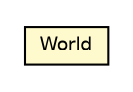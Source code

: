 #!/usr/local/bin/dot
#
# Class diagram 
# Generated by UMLGraph version R5_6-24-gf6e263 (http://www.umlgraph.org/)
#

digraph G {
	edge [fontname="Helvetica",fontsize=10,labelfontname="Helvetica",labelfontsize=10];
	node [fontname="Helvetica",fontsize=10,shape=plaintext];
	nodesep=0.25;
	ranksep=0.5;
	// sabina.benchmark.World
	c22 [label=<<table title="sabina.benchmark.World" border="0" cellborder="1" cellspacing="0" cellpadding="2" port="p" bgcolor="lemonChiffon" href="./World.html">
		<tr><td><table border="0" cellspacing="0" cellpadding="1">
<tr><td align="center" balign="center"> World </td></tr>
		</table></td></tr>
		</table>>, URL="./World.html", fontname="Helvetica", fontcolor="black", fontsize=9.0];
}

